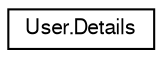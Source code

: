 digraph G
{
  edge [fontname="FreeSans",fontsize="10",labelfontname="FreeSans",labelfontsize="10"];
  node [fontname="FreeSans",fontsize="10",shape=record];
  rankdir=LR;
  Node1 [label="User.Details",height=0.2,width=0.4,color="black", fillcolor="white", style="filled",URL="$de/dfc/classcom_1_1scoreloop_1_1client_1_1android_1_1core_1_1model_1_1_user_1_1_details.html"];
}
